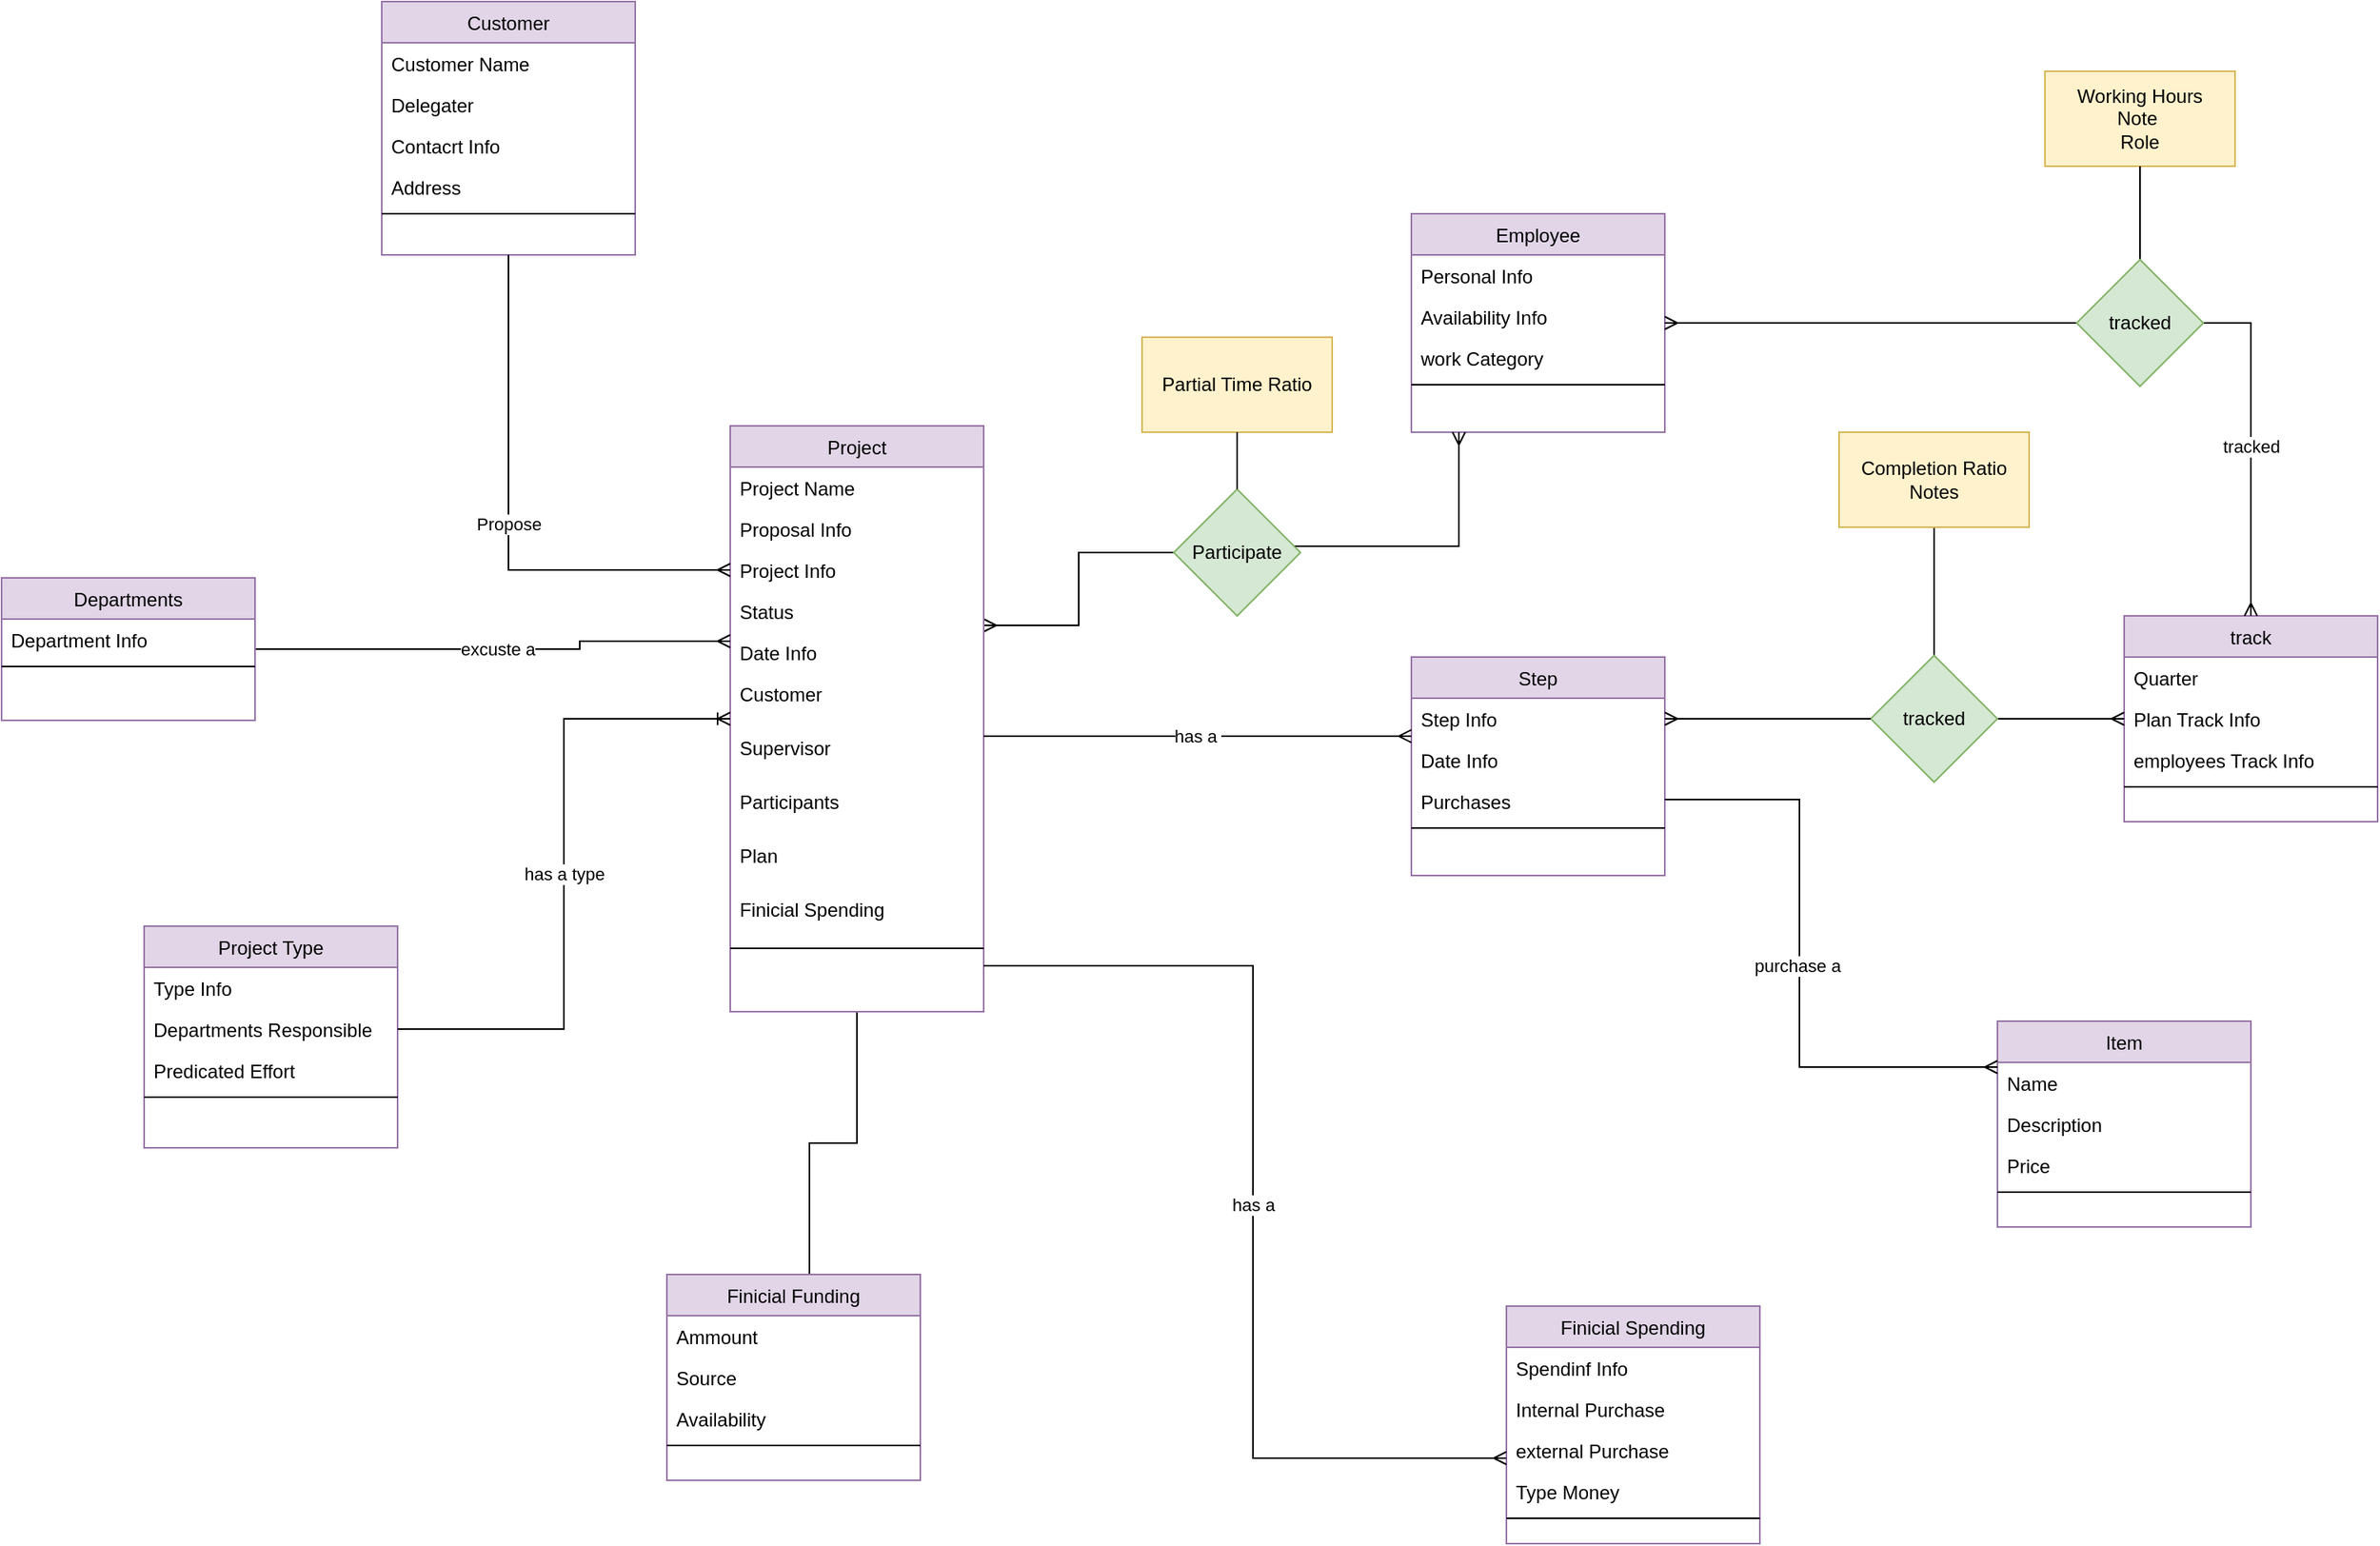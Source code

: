 <mxfile version="24.7.5">
  <diagram id="C5RBs43oDa-KdzZeNtuy" name="Page-1">
    <mxGraphModel dx="1843" dy="1776" grid="1" gridSize="10" guides="1" tooltips="1" connect="1" arrows="1" fold="1" page="1" pageScale="1" pageWidth="827" pageHeight="1169" math="0" shadow="0">
      <root>
        <mxCell id="WIyWlLk6GJQsqaUBKTNV-0" />
        <mxCell id="WIyWlLk6GJQsqaUBKTNV-1" parent="WIyWlLk6GJQsqaUBKTNV-0" />
        <mxCell id="hMzGG3SRQMadaM1K5L7l-33" value="" style="edgeStyle=orthogonalEdgeStyle;rounded=0;orthogonalLoop=1;jettySize=auto;html=1;endArrow=ERmany;endFill=0;startArrow=none;startFill=0;" parent="WIyWlLk6GJQsqaUBKTNV-1" source="B8lW5Eqvo94ZUXRMh3HQ-15" target="KCWtiNqGUcv64G_6t2jP-0" edge="1">
          <mxGeometry relative="1" as="geometry">
            <mxPoint x="1640" y="-250.0" as="sourcePoint" />
            <mxPoint x="530" y="-122.0" as="targetPoint" />
            <Array as="points">
              <mxPoint x="370" y="-236" />
              <mxPoint x="370" y="-190" />
            </Array>
          </mxGeometry>
        </mxCell>
        <mxCell id="zkfFHV4jXpPFQw0GAbJ--17" value="Employee" style="swimlane;fontStyle=0;align=center;verticalAlign=top;childLayout=stackLayout;horizontal=1;startSize=26;horizontalStack=0;resizeParent=1;resizeLast=0;collapsible=1;marginBottom=0;rounded=0;shadow=0;strokeWidth=1;fillColor=#e1d5e7;strokeColor=#9673a6;" parent="WIyWlLk6GJQsqaUBKTNV-1" vertex="1">
          <mxGeometry x="580" y="-450" width="160" height="138" as="geometry">
            <mxRectangle x="550" y="140" width="160" height="26" as="alternateBounds" />
          </mxGeometry>
        </mxCell>
        <mxCell id="zkfFHV4jXpPFQw0GAbJ--18" value="Personal Info" style="text;align=left;verticalAlign=top;spacingLeft=4;spacingRight=4;overflow=hidden;rotatable=0;points=[[0,0.5],[1,0.5]];portConstraint=eastwest;" parent="zkfFHV4jXpPFQw0GAbJ--17" vertex="1">
          <mxGeometry y="26" width="160" height="26" as="geometry" />
        </mxCell>
        <mxCell id="hMzGG3SRQMadaM1K5L7l-12" value="Availability Info" style="text;align=left;verticalAlign=top;spacingLeft=4;spacingRight=4;overflow=hidden;rotatable=0;points=[[0,0.5],[1,0.5]];portConstraint=eastwest;rounded=0;shadow=0;html=0;" parent="zkfFHV4jXpPFQw0GAbJ--17" vertex="1">
          <mxGeometry y="52" width="160" height="26" as="geometry" />
        </mxCell>
        <mxCell id="hMzGG3SRQMadaM1K5L7l-11" value="work Category" style="text;align=left;verticalAlign=top;spacingLeft=4;spacingRight=4;overflow=hidden;rotatable=0;points=[[0,0.5],[1,0.5]];portConstraint=eastwest;rounded=0;shadow=0;html=0;" parent="zkfFHV4jXpPFQw0GAbJ--17" vertex="1">
          <mxGeometry y="78" width="160" height="26" as="geometry" />
        </mxCell>
        <mxCell id="zkfFHV4jXpPFQw0GAbJ--23" value="" style="line;html=1;strokeWidth=1;align=left;verticalAlign=middle;spacingTop=-1;spacingLeft=3;spacingRight=3;rotatable=0;labelPosition=right;points=[];portConstraint=eastwest;" parent="zkfFHV4jXpPFQw0GAbJ--17" vertex="1">
          <mxGeometry y="104" width="160" height="8" as="geometry" />
        </mxCell>
        <mxCell id="hMzGG3SRQMadaM1K5L7l-51" style="edgeStyle=orthogonalEdgeStyle;rounded=0;orthogonalLoop=1;jettySize=auto;html=1;exitX=0.5;exitY=1;exitDx=0;exitDy=0;entryX=0.5;entryY=0;entryDx=0;entryDy=0;endArrow=none;endFill=0;" parent="WIyWlLk6GJQsqaUBKTNV-1" source="KCWtiNqGUcv64G_6t2jP-0" target="hMzGG3SRQMadaM1K5L7l-45" edge="1">
          <mxGeometry relative="1" as="geometry">
            <Array as="points">
              <mxPoint x="230" y="137" />
              <mxPoint x="200" y="137" />
              <mxPoint x="200" y="220" />
            </Array>
          </mxGeometry>
        </mxCell>
        <mxCell id="KCWtiNqGUcv64G_6t2jP-0" value="Project" style="swimlane;fontStyle=0;align=center;verticalAlign=top;childLayout=stackLayout;horizontal=1;startSize=26;horizontalStack=0;resizeParent=1;resizeLast=0;collapsible=1;marginBottom=0;rounded=0;shadow=0;strokeWidth=1;fillColor=#e1d5e7;strokeColor=#9673a6;" parent="WIyWlLk6GJQsqaUBKTNV-1" vertex="1">
          <mxGeometry x="150" y="-316" width="160" height="370" as="geometry">
            <mxRectangle x="550" y="140" width="160" height="26" as="alternateBounds" />
          </mxGeometry>
        </mxCell>
        <mxCell id="KCWtiNqGUcv64G_6t2jP-1" value="Project Name" style="text;align=left;verticalAlign=top;spacingLeft=4;spacingRight=4;overflow=hidden;rotatable=0;points=[[0,0.5],[1,0.5]];portConstraint=eastwest;" parent="KCWtiNqGUcv64G_6t2jP-0" vertex="1">
          <mxGeometry y="26" width="160" height="26" as="geometry" />
        </mxCell>
        <mxCell id="hMzGG3SRQMadaM1K5L7l-1" value="Proposal Info" style="text;align=left;verticalAlign=top;spacingLeft=4;spacingRight=4;overflow=hidden;rotatable=0;points=[[0,0.5],[1,0.5]];portConstraint=eastwest;rounded=0;shadow=0;html=0;" parent="KCWtiNqGUcv64G_6t2jP-0" vertex="1">
          <mxGeometry y="52" width="160" height="26" as="geometry" />
        </mxCell>
        <mxCell id="hMzGG3SRQMadaM1K5L7l-2" value="Project Info " style="text;align=left;verticalAlign=top;spacingLeft=4;spacingRight=4;overflow=hidden;rotatable=0;points=[[0,0.5],[1,0.5]];portConstraint=eastwest;rounded=0;shadow=0;html=0;" parent="KCWtiNqGUcv64G_6t2jP-0" vertex="1">
          <mxGeometry y="78" width="160" height="26" as="geometry" />
        </mxCell>
        <mxCell id="KCWtiNqGUcv64G_6t2jP-2" value="Status" style="text;align=left;verticalAlign=top;spacingLeft=4;spacingRight=4;overflow=hidden;rotatable=0;points=[[0,0.5],[1,0.5]];portConstraint=eastwest;rounded=0;shadow=0;html=0;" parent="KCWtiNqGUcv64G_6t2jP-0" vertex="1">
          <mxGeometry y="104" width="160" height="26" as="geometry" />
        </mxCell>
        <mxCell id="hMzGG3SRQMadaM1K5L7l-0" value="Date Info" style="text;align=left;verticalAlign=top;spacingLeft=4;spacingRight=4;overflow=hidden;rotatable=0;points=[[0,0.5],[1,0.5]];portConstraint=eastwest;rounded=0;shadow=0;html=0;" parent="KCWtiNqGUcv64G_6t2jP-0" vertex="1">
          <mxGeometry y="130" width="160" height="26" as="geometry" />
        </mxCell>
        <mxCell id="hMzGG3SRQMadaM1K5L7l-3" value="Customer" style="text;align=left;verticalAlign=top;spacingLeft=4;spacingRight=4;overflow=hidden;rotatable=0;points=[[0,0.5],[1,0.5]];portConstraint=eastwest;rounded=0;shadow=0;html=0;" parent="KCWtiNqGUcv64G_6t2jP-0" vertex="1">
          <mxGeometry y="156" width="160" height="34" as="geometry" />
        </mxCell>
        <mxCell id="hMzGG3SRQMadaM1K5L7l-5" value="Supervisor" style="text;align=left;verticalAlign=top;spacingLeft=4;spacingRight=4;overflow=hidden;rotatable=0;points=[[0,0.5],[1,0.5]];portConstraint=eastwest;rounded=0;shadow=0;html=0;" parent="KCWtiNqGUcv64G_6t2jP-0" vertex="1">
          <mxGeometry y="190" width="160" height="34" as="geometry" />
        </mxCell>
        <mxCell id="hMzGG3SRQMadaM1K5L7l-7" value="Participants" style="text;align=left;verticalAlign=top;spacingLeft=4;spacingRight=4;overflow=hidden;rotatable=0;points=[[0,0.5],[1,0.5]];portConstraint=eastwest;rounded=0;shadow=0;html=0;" parent="KCWtiNqGUcv64G_6t2jP-0" vertex="1">
          <mxGeometry y="224" width="160" height="34" as="geometry" />
        </mxCell>
        <mxCell id="hMzGG3SRQMadaM1K5L7l-6" value="Plan" style="text;align=left;verticalAlign=top;spacingLeft=4;spacingRight=4;overflow=hidden;rotatable=0;points=[[0,0.5],[1,0.5]];portConstraint=eastwest;rounded=0;shadow=0;html=0;" parent="KCWtiNqGUcv64G_6t2jP-0" vertex="1">
          <mxGeometry y="258" width="160" height="34" as="geometry" />
        </mxCell>
        <mxCell id="hMzGG3SRQMadaM1K5L7l-8" value="Finicial Spending " style="text;align=left;verticalAlign=top;spacingLeft=4;spacingRight=4;overflow=hidden;rotatable=0;points=[[0,0.5],[1,0.5]];portConstraint=eastwest;rounded=0;shadow=0;html=0;" parent="KCWtiNqGUcv64G_6t2jP-0" vertex="1">
          <mxGeometry y="292" width="160" height="34" as="geometry" />
        </mxCell>
        <mxCell id="KCWtiNqGUcv64G_6t2jP-3" value="" style="line;html=1;strokeWidth=1;align=left;verticalAlign=middle;spacingTop=-1;spacingLeft=3;spacingRight=3;rotatable=0;labelPosition=right;points=[];portConstraint=eastwest;" parent="KCWtiNqGUcv64G_6t2jP-0" vertex="1">
          <mxGeometry y="326" width="160" height="8" as="geometry" />
        </mxCell>
        <mxCell id="KCWtiNqGUcv64G_6t2jP-4" value="Step" style="swimlane;fontStyle=0;align=center;verticalAlign=top;childLayout=stackLayout;horizontal=1;startSize=26;horizontalStack=0;resizeParent=1;resizeLast=0;collapsible=1;marginBottom=0;rounded=0;shadow=0;strokeWidth=1;fillColor=#e1d5e7;strokeColor=#9673a6;" parent="WIyWlLk6GJQsqaUBKTNV-1" vertex="1">
          <mxGeometry x="580" y="-170" width="160" height="138" as="geometry">
            <mxRectangle x="550" y="140" width="160" height="26" as="alternateBounds" />
          </mxGeometry>
        </mxCell>
        <mxCell id="KCWtiNqGUcv64G_6t2jP-5" value="Step Info" style="text;align=left;verticalAlign=top;spacingLeft=4;spacingRight=4;overflow=hidden;rotatable=0;points=[[0,0.5],[1,0.5]];portConstraint=eastwest;" parent="KCWtiNqGUcv64G_6t2jP-4" vertex="1">
          <mxGeometry y="26" width="160" height="26" as="geometry" />
        </mxCell>
        <mxCell id="hMzGG3SRQMadaM1K5L7l-10" value="Date Info" style="text;align=left;verticalAlign=top;spacingLeft=4;spacingRight=4;overflow=hidden;rotatable=0;points=[[0,0.5],[1,0.5]];portConstraint=eastwest;rounded=0;shadow=0;html=0;" parent="KCWtiNqGUcv64G_6t2jP-4" vertex="1">
          <mxGeometry y="52" width="160" height="26" as="geometry" />
        </mxCell>
        <mxCell id="KCWtiNqGUcv64G_6t2jP-6" value="Purchases" style="text;align=left;verticalAlign=top;spacingLeft=4;spacingRight=4;overflow=hidden;rotatable=0;points=[[0,0.5],[1,0.5]];portConstraint=eastwest;rounded=0;shadow=0;html=0;" parent="KCWtiNqGUcv64G_6t2jP-4" vertex="1">
          <mxGeometry y="78" width="160" height="26" as="geometry" />
        </mxCell>
        <mxCell id="KCWtiNqGUcv64G_6t2jP-7" value="" style="line;html=1;strokeWidth=1;align=left;verticalAlign=middle;spacingTop=-1;spacingLeft=3;spacingRight=3;rotatable=0;labelPosition=right;points=[];portConstraint=eastwest;" parent="KCWtiNqGUcv64G_6t2jP-4" vertex="1">
          <mxGeometry y="104" width="160" height="8" as="geometry" />
        </mxCell>
        <mxCell id="KCWtiNqGUcv64G_6t2jP-8" value="track" style="swimlane;fontStyle=0;align=center;verticalAlign=top;childLayout=stackLayout;horizontal=1;startSize=26;horizontalStack=0;resizeParent=1;resizeLast=0;collapsible=1;marginBottom=0;rounded=0;shadow=0;strokeWidth=1;fillColor=#e1d5e7;strokeColor=#9673a6;" parent="WIyWlLk6GJQsqaUBKTNV-1" vertex="1">
          <mxGeometry x="1030" y="-196" width="160" height="130" as="geometry">
            <mxRectangle x="550" y="140" width="160" height="26" as="alternateBounds" />
          </mxGeometry>
        </mxCell>
        <mxCell id="KCWtiNqGUcv64G_6t2jP-9" value="Quarter" style="text;align=left;verticalAlign=top;spacingLeft=4;spacingRight=4;overflow=hidden;rotatable=0;points=[[0,0.5],[1,0.5]];portConstraint=eastwest;" parent="KCWtiNqGUcv64G_6t2jP-8" vertex="1">
          <mxGeometry y="26" width="160" height="26" as="geometry" />
        </mxCell>
        <mxCell id="KCWtiNqGUcv64G_6t2jP-10" value="Plan Track Info" style="text;align=left;verticalAlign=top;spacingLeft=4;spacingRight=4;overflow=hidden;rotatable=0;points=[[0,0.5],[1,0.5]];portConstraint=eastwest;rounded=0;shadow=0;html=0;" parent="KCWtiNqGUcv64G_6t2jP-8" vertex="1">
          <mxGeometry y="52" width="160" height="26" as="geometry" />
        </mxCell>
        <mxCell id="hMzGG3SRQMadaM1K5L7l-19" value="employees Track Info" style="text;align=left;verticalAlign=top;spacingLeft=4;spacingRight=4;overflow=hidden;rotatable=0;points=[[0,0.5],[1,0.5]];portConstraint=eastwest;rounded=0;shadow=0;html=0;" parent="KCWtiNqGUcv64G_6t2jP-8" vertex="1">
          <mxGeometry y="78" width="160" height="26" as="geometry" />
        </mxCell>
        <mxCell id="KCWtiNqGUcv64G_6t2jP-11" value="" style="line;html=1;strokeWidth=1;align=left;verticalAlign=middle;spacingTop=-1;spacingLeft=3;spacingRight=3;rotatable=0;labelPosition=right;points=[];portConstraint=eastwest;" parent="KCWtiNqGUcv64G_6t2jP-8" vertex="1">
          <mxGeometry y="104" width="160" height="8" as="geometry" />
        </mxCell>
        <mxCell id="KCWtiNqGUcv64G_6t2jP-12" value="Customer" style="swimlane;fontStyle=0;align=center;verticalAlign=top;childLayout=stackLayout;horizontal=1;startSize=26;horizontalStack=0;resizeParent=1;resizeLast=0;collapsible=1;marginBottom=0;rounded=0;shadow=0;strokeWidth=1;fillColor=#e1d5e7;strokeColor=#9673a6;" parent="WIyWlLk6GJQsqaUBKTNV-1" vertex="1">
          <mxGeometry x="-70" y="-584" width="160" height="160" as="geometry">
            <mxRectangle x="550" y="140" width="160" height="26" as="alternateBounds" />
          </mxGeometry>
        </mxCell>
        <mxCell id="KCWtiNqGUcv64G_6t2jP-13" value="Customer Name" style="text;align=left;verticalAlign=top;spacingLeft=4;spacingRight=4;overflow=hidden;rotatable=0;points=[[0,0.5],[1,0.5]];portConstraint=eastwest;" parent="KCWtiNqGUcv64G_6t2jP-12" vertex="1">
          <mxGeometry y="26" width="160" height="26" as="geometry" />
        </mxCell>
        <mxCell id="hMzGG3SRQMadaM1K5L7l-13" value="Delegater" style="text;align=left;verticalAlign=top;spacingLeft=4;spacingRight=4;overflow=hidden;rotatable=0;points=[[0,0.5],[1,0.5]];portConstraint=eastwest;rounded=0;shadow=0;html=0;" parent="KCWtiNqGUcv64G_6t2jP-12" vertex="1">
          <mxGeometry y="52" width="160" height="26" as="geometry" />
        </mxCell>
        <mxCell id="KCWtiNqGUcv64G_6t2jP-14" value="Contacrt Info" style="text;align=left;verticalAlign=top;spacingLeft=4;spacingRight=4;overflow=hidden;rotatable=0;points=[[0,0.5],[1,0.5]];portConstraint=eastwest;rounded=0;shadow=0;html=0;" parent="KCWtiNqGUcv64G_6t2jP-12" vertex="1">
          <mxGeometry y="78" width="160" height="26" as="geometry" />
        </mxCell>
        <mxCell id="hMzGG3SRQMadaM1K5L7l-14" value="Address" style="text;align=left;verticalAlign=top;spacingLeft=4;spacingRight=4;overflow=hidden;rotatable=0;points=[[0,0.5],[1,0.5]];portConstraint=eastwest;rounded=0;shadow=0;html=0;" parent="KCWtiNqGUcv64G_6t2jP-12" vertex="1">
          <mxGeometry y="104" width="160" height="26" as="geometry" />
        </mxCell>
        <mxCell id="KCWtiNqGUcv64G_6t2jP-15" value="" style="line;html=1;strokeWidth=1;align=left;verticalAlign=middle;spacingTop=-1;spacingLeft=3;spacingRight=3;rotatable=0;labelPosition=right;points=[];portConstraint=eastwest;" parent="KCWtiNqGUcv64G_6t2jP-12" vertex="1">
          <mxGeometry y="130" width="160" height="8" as="geometry" />
        </mxCell>
        <mxCell id="KCWtiNqGUcv64G_6t2jP-16" value="Finicial Spending" style="swimlane;fontStyle=0;align=center;verticalAlign=top;childLayout=stackLayout;horizontal=1;startSize=26;horizontalStack=0;resizeParent=1;resizeLast=0;collapsible=1;marginBottom=0;rounded=0;shadow=0;strokeWidth=1;fillColor=#e1d5e7;strokeColor=#9673a6;" parent="WIyWlLk6GJQsqaUBKTNV-1" vertex="1">
          <mxGeometry x="640" y="240" width="160" height="150" as="geometry">
            <mxRectangle x="550" y="140" width="160" height="26" as="alternateBounds" />
          </mxGeometry>
        </mxCell>
        <mxCell id="KCWtiNqGUcv64G_6t2jP-18" value="Spendinf Info" style="text;align=left;verticalAlign=top;spacingLeft=4;spacingRight=4;overflow=hidden;rotatable=0;points=[[0,0.5],[1,0.5]];portConstraint=eastwest;rounded=0;shadow=0;html=0;" parent="KCWtiNqGUcv64G_6t2jP-16" vertex="1">
          <mxGeometry y="26" width="160" height="26" as="geometry" />
        </mxCell>
        <mxCell id="hMzGG3SRQMadaM1K5L7l-15" value="Internal Purchase" style="text;align=left;verticalAlign=top;spacingLeft=4;spacingRight=4;overflow=hidden;rotatable=0;points=[[0,0.5],[1,0.5]];portConstraint=eastwest;rounded=0;shadow=0;html=0;" parent="KCWtiNqGUcv64G_6t2jP-16" vertex="1">
          <mxGeometry y="52" width="160" height="26" as="geometry" />
        </mxCell>
        <mxCell id="hMzGG3SRQMadaM1K5L7l-16" value="external Purchase" style="text;align=left;verticalAlign=top;spacingLeft=4;spacingRight=4;overflow=hidden;rotatable=0;points=[[0,0.5],[1,0.5]];portConstraint=eastwest;rounded=0;shadow=0;html=0;" parent="KCWtiNqGUcv64G_6t2jP-16" vertex="1">
          <mxGeometry y="78" width="160" height="26" as="geometry" />
        </mxCell>
        <mxCell id="hMzGG3SRQMadaM1K5L7l-17" value="Type Money" style="text;align=left;verticalAlign=top;spacingLeft=4;spacingRight=4;overflow=hidden;rotatable=0;points=[[0,0.5],[1,0.5]];portConstraint=eastwest;rounded=0;shadow=0;html=0;" parent="KCWtiNqGUcv64G_6t2jP-16" vertex="1">
          <mxGeometry y="104" width="160" height="26" as="geometry" />
        </mxCell>
        <mxCell id="KCWtiNqGUcv64G_6t2jP-19" value="" style="line;html=1;strokeWidth=1;align=left;verticalAlign=middle;spacingTop=-1;spacingLeft=3;spacingRight=3;rotatable=0;labelPosition=right;points=[];portConstraint=eastwest;" parent="KCWtiNqGUcv64G_6t2jP-16" vertex="1">
          <mxGeometry y="130" width="160" height="8" as="geometry" />
        </mxCell>
        <mxCell id="KCWtiNqGUcv64G_6t2jP-20" value="Project Type" style="swimlane;fontStyle=0;align=center;verticalAlign=top;childLayout=stackLayout;horizontal=1;startSize=26;horizontalStack=0;resizeParent=1;resizeLast=0;collapsible=1;marginBottom=0;rounded=0;shadow=0;strokeWidth=1;fillColor=#e1d5e7;strokeColor=#9673a6;" parent="WIyWlLk6GJQsqaUBKTNV-1" vertex="1">
          <mxGeometry x="-220" width="160" height="140" as="geometry">
            <mxRectangle x="550" y="140" width="160" height="26" as="alternateBounds" />
          </mxGeometry>
        </mxCell>
        <mxCell id="KCWtiNqGUcv64G_6t2jP-21" value="Type Info" style="text;align=left;verticalAlign=top;spacingLeft=4;spacingRight=4;overflow=hidden;rotatable=0;points=[[0,0.5],[1,0.5]];portConstraint=eastwest;" parent="KCWtiNqGUcv64G_6t2jP-20" vertex="1">
          <mxGeometry y="26" width="160" height="26" as="geometry" />
        </mxCell>
        <mxCell id="hMzGG3SRQMadaM1K5L7l-20" value="Departments Responsible" style="text;align=left;verticalAlign=top;spacingLeft=4;spacingRight=4;overflow=hidden;rotatable=0;points=[[0,0.5],[1,0.5]];portConstraint=eastwest;" parent="KCWtiNqGUcv64G_6t2jP-20" vertex="1">
          <mxGeometry y="52" width="160" height="26" as="geometry" />
        </mxCell>
        <mxCell id="hMzGG3SRQMadaM1K5L7l-21" value="Predicated Effort" style="text;align=left;verticalAlign=top;spacingLeft=4;spacingRight=4;overflow=hidden;rotatable=0;points=[[0,0.5],[1,0.5]];portConstraint=eastwest;" parent="KCWtiNqGUcv64G_6t2jP-20" vertex="1">
          <mxGeometry y="78" width="160" height="26" as="geometry" />
        </mxCell>
        <mxCell id="KCWtiNqGUcv64G_6t2jP-23" value="" style="line;html=1;strokeWidth=1;align=left;verticalAlign=middle;spacingTop=-1;spacingLeft=3;spacingRight=3;rotatable=0;labelPosition=right;points=[];portConstraint=eastwest;" parent="KCWtiNqGUcv64G_6t2jP-20" vertex="1">
          <mxGeometry y="104" width="160" height="8" as="geometry" />
        </mxCell>
        <mxCell id="KCWtiNqGUcv64G_6t2jP-24" value="Item" style="swimlane;fontStyle=0;align=center;verticalAlign=top;childLayout=stackLayout;horizontal=1;startSize=26;horizontalStack=0;resizeParent=1;resizeLast=0;collapsible=1;marginBottom=0;rounded=0;shadow=0;strokeWidth=1;fillColor=#e1d5e7;strokeColor=#9673a6;" parent="WIyWlLk6GJQsqaUBKTNV-1" vertex="1">
          <mxGeometry x="950" y="60" width="160" height="130" as="geometry">
            <mxRectangle x="550" y="140" width="160" height="26" as="alternateBounds" />
          </mxGeometry>
        </mxCell>
        <mxCell id="KCWtiNqGUcv64G_6t2jP-25" value="Name" style="text;align=left;verticalAlign=top;spacingLeft=4;spacingRight=4;overflow=hidden;rotatable=0;points=[[0,0.5],[1,0.5]];portConstraint=eastwest;" parent="KCWtiNqGUcv64G_6t2jP-24" vertex="1">
          <mxGeometry y="26" width="160" height="26" as="geometry" />
        </mxCell>
        <mxCell id="KCWtiNqGUcv64G_6t2jP-26" value="Description" style="text;align=left;verticalAlign=top;spacingLeft=4;spacingRight=4;overflow=hidden;rotatable=0;points=[[0,0.5],[1,0.5]];portConstraint=eastwest;rounded=0;shadow=0;html=0;" parent="KCWtiNqGUcv64G_6t2jP-24" vertex="1">
          <mxGeometry y="52" width="160" height="26" as="geometry" />
        </mxCell>
        <mxCell id="B8lW5Eqvo94ZUXRMh3HQ-24" value="Price" style="text;align=left;verticalAlign=top;spacingLeft=4;spacingRight=4;overflow=hidden;rotatable=0;points=[[0,0.5],[1,0.5]];portConstraint=eastwest;" vertex="1" parent="KCWtiNqGUcv64G_6t2jP-24">
          <mxGeometry y="78" width="160" height="26" as="geometry" />
        </mxCell>
        <mxCell id="KCWtiNqGUcv64G_6t2jP-27" value="" style="line;html=1;strokeWidth=1;align=left;verticalAlign=middle;spacingTop=-1;spacingLeft=3;spacingRight=3;rotatable=0;labelPosition=right;points=[];portConstraint=eastwest;" parent="KCWtiNqGUcv64G_6t2jP-24" vertex="1">
          <mxGeometry y="104" width="160" height="8" as="geometry" />
        </mxCell>
        <mxCell id="hMzGG3SRQMadaM1K5L7l-41" value="excuste a" style="edgeStyle=orthogonalEdgeStyle;rounded=0;orthogonalLoop=1;jettySize=auto;html=1;endArrow=ERmany;endFill=0;" parent="WIyWlLk6GJQsqaUBKTNV-1" source="hMzGG3SRQMadaM1K5L7l-27" target="KCWtiNqGUcv64G_6t2jP-0" edge="1">
          <mxGeometry relative="1" as="geometry">
            <Array as="points">
              <mxPoint x="55" y="-175" />
              <mxPoint x="55" y="-180" />
            </Array>
          </mxGeometry>
        </mxCell>
        <mxCell id="hMzGG3SRQMadaM1K5L7l-27" value="Departments" style="swimlane;fontStyle=0;align=center;verticalAlign=top;childLayout=stackLayout;horizontal=1;startSize=26;horizontalStack=0;resizeParent=1;resizeLast=0;collapsible=1;marginBottom=0;rounded=0;shadow=0;strokeWidth=1;fillColor=#e1d5e7;strokeColor=#9673a6;" parent="WIyWlLk6GJQsqaUBKTNV-1" vertex="1">
          <mxGeometry x="-310" y="-220" width="160" height="90" as="geometry">
            <mxRectangle x="550" y="140" width="160" height="26" as="alternateBounds" />
          </mxGeometry>
        </mxCell>
        <mxCell id="hMzGG3SRQMadaM1K5L7l-28" value="Department Info" style="text;align=left;verticalAlign=top;spacingLeft=4;spacingRight=4;overflow=hidden;rotatable=0;points=[[0,0.5],[1,0.5]];portConstraint=eastwest;" parent="hMzGG3SRQMadaM1K5L7l-27" vertex="1">
          <mxGeometry y="26" width="160" height="26" as="geometry" />
        </mxCell>
        <mxCell id="hMzGG3SRQMadaM1K5L7l-31" value="" style="line;html=1;strokeWidth=1;align=left;verticalAlign=middle;spacingTop=-1;spacingLeft=3;spacingRight=3;rotatable=0;labelPosition=right;points=[];portConstraint=eastwest;" parent="hMzGG3SRQMadaM1K5L7l-27" vertex="1">
          <mxGeometry y="52" width="160" height="8" as="geometry" />
        </mxCell>
        <mxCell id="hMzGG3SRQMadaM1K5L7l-34" value="has a type" style="edgeStyle=orthogonalEdgeStyle;rounded=0;orthogonalLoop=1;jettySize=auto;html=1;exitX=1;exitY=0.5;exitDx=0;exitDy=0;endArrow=ERoneToMany;endFill=0;" parent="WIyWlLk6GJQsqaUBKTNV-1" source="hMzGG3SRQMadaM1K5L7l-20" target="KCWtiNqGUcv64G_6t2jP-0" edge="1">
          <mxGeometry relative="1" as="geometry" />
        </mxCell>
        <mxCell id="hMzGG3SRQMadaM1K5L7l-35" value="has a&amp;nbsp;" style="edgeStyle=orthogonalEdgeStyle;rounded=0;orthogonalLoop=1;jettySize=auto;html=1;endArrow=ERmany;endFill=0;" parent="WIyWlLk6GJQsqaUBKTNV-1" source="KCWtiNqGUcv64G_6t2jP-0" target="KCWtiNqGUcv64G_6t2jP-4" edge="1">
          <mxGeometry relative="1" as="geometry">
            <mxPoint x="300" y="-35" as="sourcePoint" />
            <mxPoint x="570" y="-170" as="targetPoint" />
            <Array as="points">
              <mxPoint x="530" y="-120" />
              <mxPoint x="530" y="-120" />
            </Array>
          </mxGeometry>
        </mxCell>
        <mxCell id="hMzGG3SRQMadaM1K5L7l-36" value="Propose" style="edgeStyle=orthogonalEdgeStyle;rounded=0;orthogonalLoop=1;jettySize=auto;html=1;entryX=0.5;entryY=1;entryDx=0;entryDy=0;endArrow=none;endFill=0;startArrow=ERmany;startFill=0;" parent="WIyWlLk6GJQsqaUBKTNV-1" source="hMzGG3SRQMadaM1K5L7l-2" target="KCWtiNqGUcv64G_6t2jP-12" edge="1">
          <mxGeometry x="-0.001" relative="1" as="geometry">
            <mxPoint as="offset" />
          </mxGeometry>
        </mxCell>
        <mxCell id="hMzGG3SRQMadaM1K5L7l-38" value="has a" style="edgeStyle=orthogonalEdgeStyle;rounded=0;orthogonalLoop=1;jettySize=auto;html=1;endArrow=ERmany;endFill=0;" parent="WIyWlLk6GJQsqaUBKTNV-1" source="KCWtiNqGUcv64G_6t2jP-0" target="KCWtiNqGUcv64G_6t2jP-16" edge="1">
          <mxGeometry relative="1" as="geometry">
            <Array as="points">
              <mxPoint x="480" y="25" />
              <mxPoint x="480" y="336" />
            </Array>
          </mxGeometry>
        </mxCell>
        <mxCell id="hMzGG3SRQMadaM1K5L7l-39" value="purchase a&amp;nbsp;" style="edgeStyle=orthogonalEdgeStyle;rounded=0;orthogonalLoop=1;jettySize=auto;html=1;endArrow=ERmany;endFill=0;" parent="WIyWlLk6GJQsqaUBKTNV-1" source="KCWtiNqGUcv64G_6t2jP-4" target="KCWtiNqGUcv64G_6t2jP-24" edge="1">
          <mxGeometry relative="1" as="geometry">
            <Array as="points">
              <mxPoint x="825" y="-80" />
              <mxPoint x="825" y="89" />
            </Array>
          </mxGeometry>
        </mxCell>
        <mxCell id="hMzGG3SRQMadaM1K5L7l-44" value="tracked" style="edgeStyle=orthogonalEdgeStyle;rounded=0;orthogonalLoop=1;jettySize=auto;html=1;endArrow=ERmany;endFill=0;startArrow=none;startFill=0;" parent="WIyWlLk6GJQsqaUBKTNV-1" source="B8lW5Eqvo94ZUXRMh3HQ-7" target="KCWtiNqGUcv64G_6t2jP-8" edge="1">
          <mxGeometry relative="1" as="geometry">
            <Array as="points">
              <mxPoint x="1110" y="-381" />
            </Array>
          </mxGeometry>
        </mxCell>
        <mxCell id="hMzGG3SRQMadaM1K5L7l-45" value="Finicial Funding" style="swimlane;fontStyle=0;align=center;verticalAlign=top;childLayout=stackLayout;horizontal=1;startSize=26;horizontalStack=0;resizeParent=1;resizeLast=0;collapsible=1;marginBottom=0;rounded=0;shadow=0;strokeWidth=1;fillColor=#e1d5e7;strokeColor=#9673a6;" parent="WIyWlLk6GJQsqaUBKTNV-1" vertex="1">
          <mxGeometry x="110" y="220" width="160" height="130" as="geometry">
            <mxRectangle x="550" y="140" width="160" height="26" as="alternateBounds" />
          </mxGeometry>
        </mxCell>
        <mxCell id="hMzGG3SRQMadaM1K5L7l-46" value="Ammount" style="text;align=left;verticalAlign=top;spacingLeft=4;spacingRight=4;overflow=hidden;rotatable=0;points=[[0,0.5],[1,0.5]];portConstraint=eastwest;rounded=0;shadow=0;html=0;" parent="hMzGG3SRQMadaM1K5L7l-45" vertex="1">
          <mxGeometry y="26" width="160" height="26" as="geometry" />
        </mxCell>
        <mxCell id="hMzGG3SRQMadaM1K5L7l-47" value="Source " style="text;align=left;verticalAlign=top;spacingLeft=4;spacingRight=4;overflow=hidden;rotatable=0;points=[[0,0.5],[1,0.5]];portConstraint=eastwest;rounded=0;shadow=0;html=0;" parent="hMzGG3SRQMadaM1K5L7l-45" vertex="1">
          <mxGeometry y="52" width="160" height="26" as="geometry" />
        </mxCell>
        <mxCell id="hMzGG3SRQMadaM1K5L7l-48" value="Availability" style="text;align=left;verticalAlign=top;spacingLeft=4;spacingRight=4;overflow=hidden;rotatable=0;points=[[0,0.5],[1,0.5]];portConstraint=eastwest;rounded=0;shadow=0;html=0;" parent="hMzGG3SRQMadaM1K5L7l-45" vertex="1">
          <mxGeometry y="78" width="160" height="26" as="geometry" />
        </mxCell>
        <mxCell id="hMzGG3SRQMadaM1K5L7l-50" value="" style="line;html=1;strokeWidth=1;align=left;verticalAlign=middle;spacingTop=-1;spacingLeft=3;spacingRight=3;rotatable=0;labelPosition=right;points=[];portConstraint=eastwest;" parent="hMzGG3SRQMadaM1K5L7l-45" vertex="1">
          <mxGeometry y="104" width="160" height="8" as="geometry" />
        </mxCell>
        <mxCell id="B8lW5Eqvo94ZUXRMh3HQ-5" style="edgeStyle=orthogonalEdgeStyle;rounded=0;orthogonalLoop=1;jettySize=auto;html=1;exitX=1;exitY=0.5;exitDx=0;exitDy=0;entryX=0;entryY=0.5;entryDx=0;entryDy=0;endArrow=ERmany;endFill=0;" edge="1" parent="WIyWlLk6GJQsqaUBKTNV-1" source="B8lW5Eqvo94ZUXRMh3HQ-0" target="KCWtiNqGUcv64G_6t2jP-10">
          <mxGeometry relative="1" as="geometry" />
        </mxCell>
        <mxCell id="B8lW5Eqvo94ZUXRMh3HQ-13" style="edgeStyle=orthogonalEdgeStyle;rounded=0;orthogonalLoop=1;jettySize=auto;html=1;exitX=0.5;exitY=0;exitDx=0;exitDy=0;entryX=0.5;entryY=1;entryDx=0;entryDy=0;endArrow=none;endFill=0;" edge="1" parent="WIyWlLk6GJQsqaUBKTNV-1" source="B8lW5Eqvo94ZUXRMh3HQ-0" target="B8lW5Eqvo94ZUXRMh3HQ-2">
          <mxGeometry relative="1" as="geometry" />
        </mxCell>
        <mxCell id="B8lW5Eqvo94ZUXRMh3HQ-0" value="tracked" style="rhombus;whiteSpace=wrap;html=1;fillColor=#d5e8d4;strokeColor=#82b366;" vertex="1" parent="WIyWlLk6GJQsqaUBKTNV-1">
          <mxGeometry x="870" y="-171" width="80" height="80" as="geometry" />
        </mxCell>
        <mxCell id="B8lW5Eqvo94ZUXRMh3HQ-1" style="edgeStyle=orthogonalEdgeStyle;rounded=0;orthogonalLoop=1;jettySize=auto;html=1;exitX=1;exitY=0.5;exitDx=0;exitDy=0;entryX=0;entryY=0.5;entryDx=0;entryDy=0;endArrow=none;endFill=0;startArrow=ERmany;startFill=0;" edge="1" parent="WIyWlLk6GJQsqaUBKTNV-1" source="KCWtiNqGUcv64G_6t2jP-5" target="B8lW5Eqvo94ZUXRMh3HQ-0">
          <mxGeometry relative="1" as="geometry" />
        </mxCell>
        <mxCell id="B8lW5Eqvo94ZUXRMh3HQ-2" value="Completion Ratio&lt;br&gt;Notes" style="whiteSpace=wrap;html=1;fillColor=#fff2cc;strokeColor=#d6b656;" vertex="1" parent="WIyWlLk6GJQsqaUBKTNV-1">
          <mxGeometry x="850" y="-312" width="120" height="60" as="geometry" />
        </mxCell>
        <mxCell id="B8lW5Eqvo94ZUXRMh3HQ-9" value="Working Hours&lt;br&gt;Note&amp;nbsp;&lt;br&gt;Role" style="whiteSpace=wrap;html=1;fillColor=#fff2cc;strokeColor=#d6b656;" vertex="1" parent="WIyWlLk6GJQsqaUBKTNV-1">
          <mxGeometry x="980" y="-540" width="120" height="60" as="geometry" />
        </mxCell>
        <mxCell id="B8lW5Eqvo94ZUXRMh3HQ-10" value="" style="edgeStyle=orthogonalEdgeStyle;rounded=0;orthogonalLoop=1;jettySize=auto;html=1;endArrow=none;endFill=0;startArrow=ERmany;startFill=0;" edge="1" parent="WIyWlLk6GJQsqaUBKTNV-1" source="zkfFHV4jXpPFQw0GAbJ--17" target="B8lW5Eqvo94ZUXRMh3HQ-7">
          <mxGeometry relative="1" as="geometry">
            <mxPoint x="700" y="-381" as="sourcePoint" />
            <mxPoint x="1110" y="-190" as="targetPoint" />
          </mxGeometry>
        </mxCell>
        <mxCell id="B8lW5Eqvo94ZUXRMh3HQ-14" style="edgeStyle=orthogonalEdgeStyle;rounded=0;orthogonalLoop=1;jettySize=auto;html=1;exitX=0.5;exitY=0;exitDx=0;exitDy=0;endArrow=none;endFill=0;" edge="1" parent="WIyWlLk6GJQsqaUBKTNV-1" source="B8lW5Eqvo94ZUXRMh3HQ-7" target="B8lW5Eqvo94ZUXRMh3HQ-9">
          <mxGeometry relative="1" as="geometry" />
        </mxCell>
        <mxCell id="B8lW5Eqvo94ZUXRMh3HQ-7" value="tracked" style="rhombus;whiteSpace=wrap;html=1;fillColor=#d5e8d4;strokeColor=#82b366;" vertex="1" parent="WIyWlLk6GJQsqaUBKTNV-1">
          <mxGeometry x="1000" y="-421" width="80" height="80" as="geometry" />
        </mxCell>
        <mxCell id="B8lW5Eqvo94ZUXRMh3HQ-16" value="" style="edgeStyle=orthogonalEdgeStyle;rounded=0;orthogonalLoop=1;jettySize=auto;html=1;endArrow=none;endFill=0;startArrow=ERmany;startFill=0;" edge="1" parent="WIyWlLk6GJQsqaUBKTNV-1" source="zkfFHV4jXpPFQw0GAbJ--17" target="B8lW5Eqvo94ZUXRMh3HQ-15">
          <mxGeometry relative="1" as="geometry">
            <mxPoint x="610" y="-312" as="sourcePoint" />
            <mxPoint x="310" y="-240" as="targetPoint" />
            <Array as="points">
              <mxPoint x="610" y="-240" />
            </Array>
          </mxGeometry>
        </mxCell>
        <mxCell id="B8lW5Eqvo94ZUXRMh3HQ-15" value="Participate" style="rhombus;whiteSpace=wrap;html=1;fillColor=#d5e8d4;strokeColor=#82b366;" vertex="1" parent="WIyWlLk6GJQsqaUBKTNV-1">
          <mxGeometry x="430" y="-276" width="80" height="80" as="geometry" />
        </mxCell>
        <mxCell id="B8lW5Eqvo94ZUXRMh3HQ-17" value="Partial Time Ratio" style="whiteSpace=wrap;html=1;fillColor=#fff2cc;strokeColor=#d6b656;" vertex="1" parent="WIyWlLk6GJQsqaUBKTNV-1">
          <mxGeometry x="410" y="-372" width="120" height="60" as="geometry" />
        </mxCell>
        <mxCell id="B8lW5Eqvo94ZUXRMh3HQ-19" style="edgeStyle=orthogonalEdgeStyle;rounded=0;orthogonalLoop=1;jettySize=auto;html=1;exitX=0.5;exitY=0;exitDx=0;exitDy=0;entryX=0.5;entryY=1;entryDx=0;entryDy=0;endArrow=none;endFill=0;" edge="1" parent="WIyWlLk6GJQsqaUBKTNV-1" source="B8lW5Eqvo94ZUXRMh3HQ-15" target="B8lW5Eqvo94ZUXRMh3HQ-17">
          <mxGeometry relative="1" as="geometry">
            <mxPoint x="920" y="-161" as="sourcePoint" />
            <mxPoint x="920" y="-242" as="targetPoint" />
          </mxGeometry>
        </mxCell>
      </root>
    </mxGraphModel>
  </diagram>
</mxfile>
